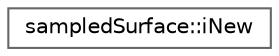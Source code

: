 digraph "Graphical Class Hierarchy"
{
 // LATEX_PDF_SIZE
  bgcolor="transparent";
  edge [fontname=Helvetica,fontsize=10,labelfontname=Helvetica,labelfontsize=10];
  node [fontname=Helvetica,fontsize=10,shape=box,height=0.2,width=0.4];
  rankdir="LR";
  Node0 [id="Node000000",label="sampledSurface::iNew",height=0.2,width=0.4,color="grey40", fillcolor="white", style="filled",URL="$classFoam_1_1sampledSurface_1_1iNew.html",tooltip=" "];
}
